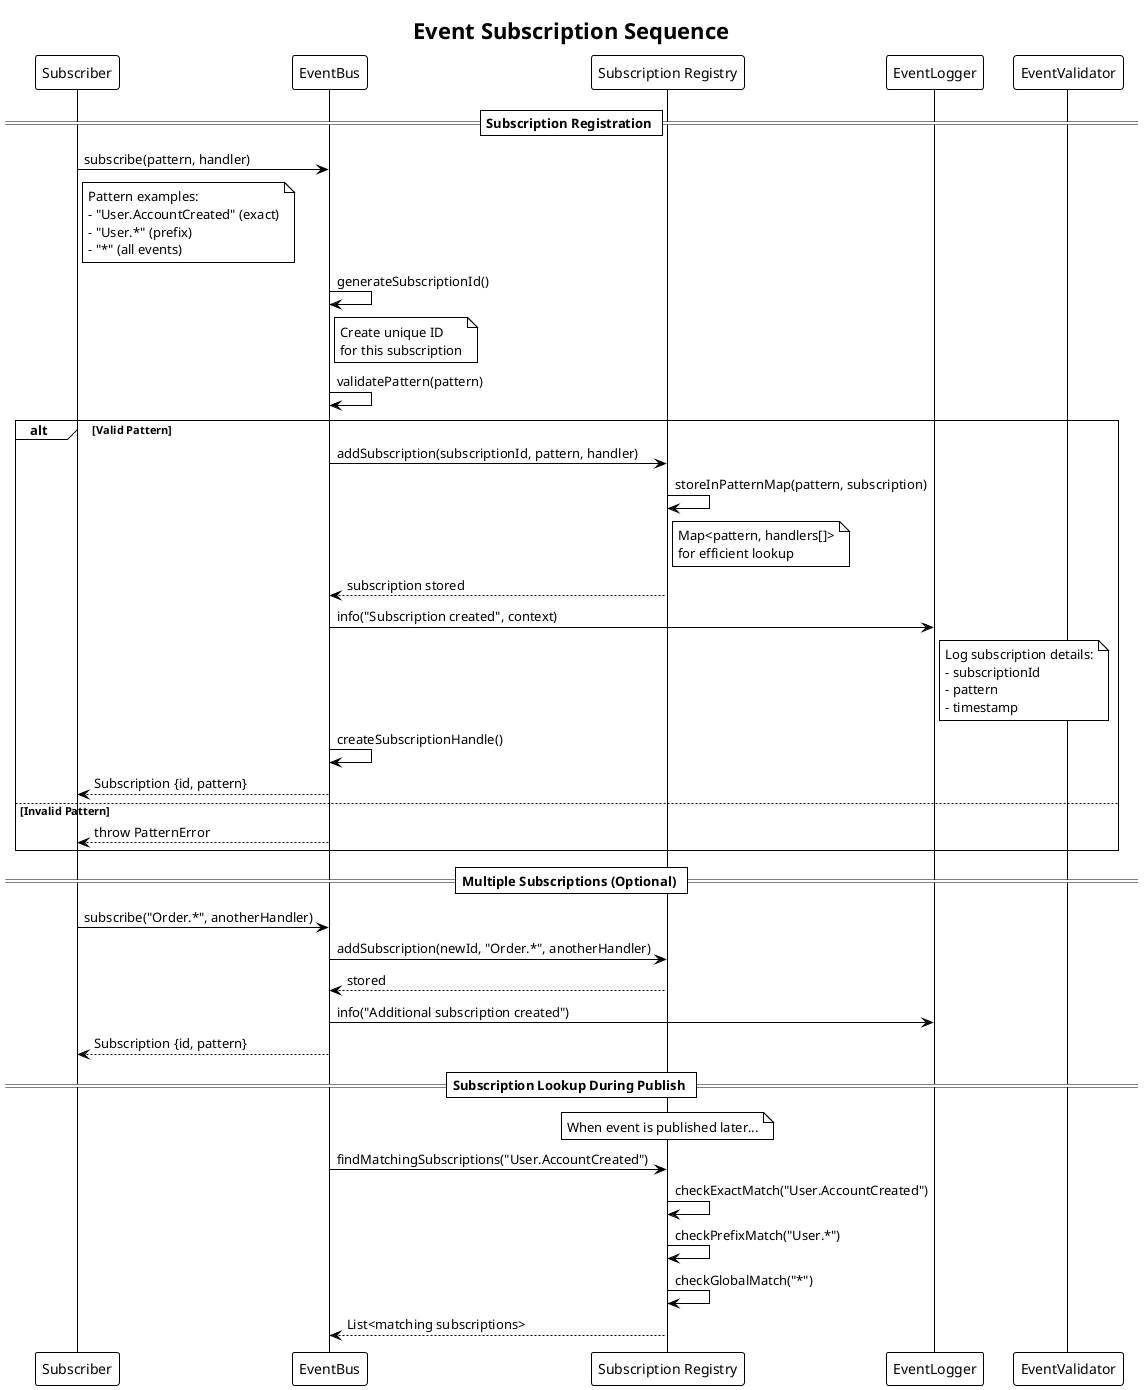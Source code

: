 @startuml event-bus-subscription-sequence
!theme plain
title Event Subscription Sequence

participant "Subscriber" as S
participant "EventBus" as EB
participant "Subscription Registry" as SR
participant "EventLogger" as EL
participant "EventValidator" as EV

== Subscription Registration ==

S -> EB: subscribe(pattern, handler)
note right of S: Pattern examples:\n- "User.AccountCreated" (exact)\n- "User.*" (prefix)\n- "*" (all events)

EB -> EB: generateSubscriptionId()
note right of EB: Create unique ID\nfor this subscription

EB -> EB: validatePattern(pattern)
alt Valid Pattern
    EB -> SR: addSubscription(subscriptionId, pattern, handler)
    SR -> SR: storeInPatternMap(pattern, subscription)
    note right of SR: Map<pattern, handlers[]>\nfor efficient lookup

    SR --> EB: subscription stored

    EB -> EL: info("Subscription created", context)
    note right of EL: Log subscription details:\n- subscriptionId\n- pattern\n- timestamp

    EB -> EB: createSubscriptionHandle()
    EB --> S: Subscription {id, pattern}

else Invalid Pattern
    EB --> S: throw PatternError
end

== Multiple Subscriptions (Optional) ==

S -> EB: subscribe("Order.*", anotherHandler)
EB -> SR: addSubscription(newId, "Order.*", anotherHandler)
SR --> EB: stored
EB -> EL: info("Additional subscription created")
EB --> S: Subscription {id, pattern}

== Subscription Lookup During Publish ==

note over SR: When event is published later...

EB -> SR: findMatchingSubscriptions("User.AccountCreated")
SR -> SR: checkExactMatch("User.AccountCreated")
SR -> SR: checkPrefixMatch("User.*")
SR -> SR: checkGlobalMatch("*")
SR --> EB: List<matching subscriptions>

@enduml
